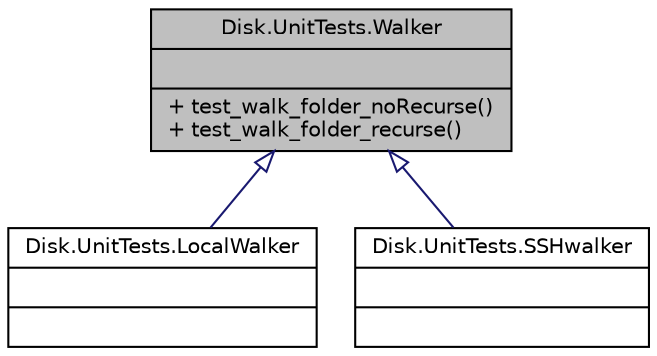 digraph "Disk.UnitTests.Walker"
{
 // INTERACTIVE_SVG=YES
  bgcolor="transparent";
  edge [fontname="Helvetica",fontsize="10",labelfontname="Helvetica",labelfontsize="10"];
  node [fontname="Helvetica",fontsize="10",shape=record];
  Node1 [label="{Disk.UnitTests.Walker\n||+ test_walk_folder_noRecurse()\l+ test_walk_folder_recurse()\l}",height=0.2,width=0.4,color="black", fillcolor="grey75", style="filled" fontcolor="black"];
  Node1 -> Node2 [dir="back",color="midnightblue",fontsize="10",style="solid",arrowtail="onormal",fontname="Helvetica"];
  Node2 [label="{Disk.UnitTests.LocalWalker\n||}",height=0.2,width=0.4,color="black",URL="$class_disk_1_1_unit_tests_1_1_local_walker.html"];
  Node1 -> Node3 [dir="back",color="midnightblue",fontsize="10",style="solid",arrowtail="onormal",fontname="Helvetica"];
  Node3 [label="{Disk.UnitTests.SSHwalker\n||}",height=0.2,width=0.4,color="black",URL="$class_disk_1_1_unit_tests_1_1_s_s_hwalker.html"];
}
